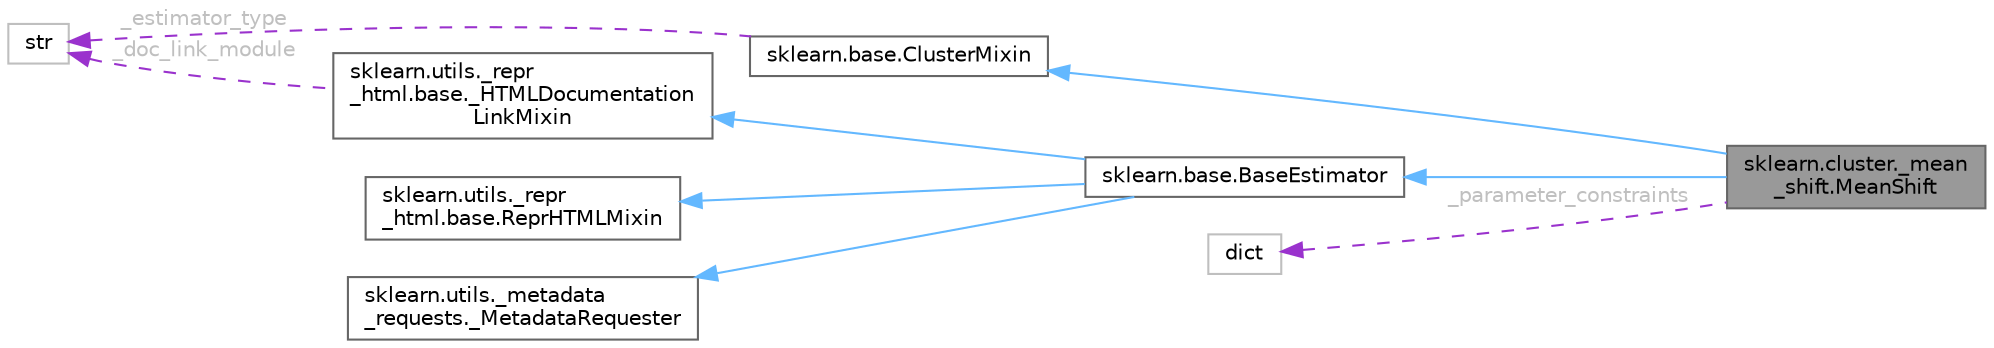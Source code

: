 digraph "sklearn.cluster._mean_shift.MeanShift"
{
 // LATEX_PDF_SIZE
  bgcolor="transparent";
  edge [fontname=Helvetica,fontsize=10,labelfontname=Helvetica,labelfontsize=10];
  node [fontname=Helvetica,fontsize=10,shape=box,height=0.2,width=0.4];
  rankdir="LR";
  Node1 [id="Node000001",label="sklearn.cluster._mean\l_shift.MeanShift",height=0.2,width=0.4,color="gray40", fillcolor="grey60", style="filled", fontcolor="black",tooltip=" "];
  Node2 -> Node1 [id="edge9_Node000001_Node000002",dir="back",color="steelblue1",style="solid",tooltip=" "];
  Node2 [id="Node000002",label="sklearn.base.ClusterMixin",height=0.2,width=0.4,color="gray40", fillcolor="white", style="filled",URL="$dc/d15/classsklearn_1_1base_1_1ClusterMixin.html",tooltip=" "];
  Node3 -> Node2 [id="edge10_Node000002_Node000003",dir="back",color="darkorchid3",style="dashed",tooltip=" ",label=" _estimator_type",fontcolor="grey" ];
  Node3 [id="Node000003",label="str",height=0.2,width=0.4,color="grey75", fillcolor="white", style="filled",tooltip=" "];
  Node4 -> Node1 [id="edge11_Node000001_Node000004",dir="back",color="steelblue1",style="solid",tooltip=" "];
  Node4 [id="Node000004",label="sklearn.base.BaseEstimator",height=0.2,width=0.4,color="gray40", fillcolor="white", style="filled",URL="$d3/d20/classsklearn_1_1base_1_1BaseEstimator.html",tooltip=" "];
  Node5 -> Node4 [id="edge12_Node000004_Node000005",dir="back",color="steelblue1",style="solid",tooltip=" "];
  Node5 [id="Node000005",label="sklearn.utils._repr\l_html.base.ReprHTMLMixin",height=0.2,width=0.4,color="gray40", fillcolor="white", style="filled",URL="$d3/d50/classsklearn_1_1utils_1_1__repr__html_1_1base_1_1ReprHTMLMixin.html",tooltip=" "];
  Node6 -> Node4 [id="edge13_Node000004_Node000006",dir="back",color="steelblue1",style="solid",tooltip=" "];
  Node6 [id="Node000006",label="sklearn.utils._repr\l_html.base._HTMLDocumentation\lLinkMixin",height=0.2,width=0.4,color="gray40", fillcolor="white", style="filled",URL="$d5/d05/classsklearn_1_1utils_1_1__repr__html_1_1base_1_1__HTMLDocumentationLinkMixin.html",tooltip=" "];
  Node3 -> Node6 [id="edge14_Node000006_Node000003",dir="back",color="darkorchid3",style="dashed",tooltip=" ",label=" _doc_link_module",fontcolor="grey" ];
  Node7 -> Node4 [id="edge15_Node000004_Node000007",dir="back",color="steelblue1",style="solid",tooltip=" "];
  Node7 [id="Node000007",label="sklearn.utils._metadata\l_requests._MetadataRequester",height=0.2,width=0.4,color="gray40", fillcolor="white", style="filled",URL="$d6/dfa/classsklearn_1_1utils_1_1__metadata__requests_1_1__MetadataRequester.html",tooltip=" "];
  Node8 -> Node1 [id="edge16_Node000001_Node000008",dir="back",color="darkorchid3",style="dashed",tooltip=" ",label=" _parameter_constraints",fontcolor="grey" ];
  Node8 [id="Node000008",label="dict",height=0.2,width=0.4,color="grey75", fillcolor="white", style="filled",tooltip=" "];
}
